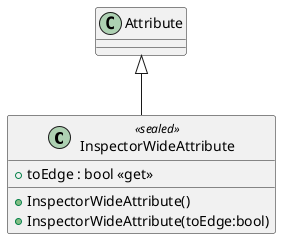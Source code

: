@startuml
class InspectorWideAttribute <<sealed>> {
    + InspectorWideAttribute()
    + InspectorWideAttribute(toEdge:bool)
    + toEdge : bool <<get>>
}
Attribute <|-- InspectorWideAttribute
@enduml
